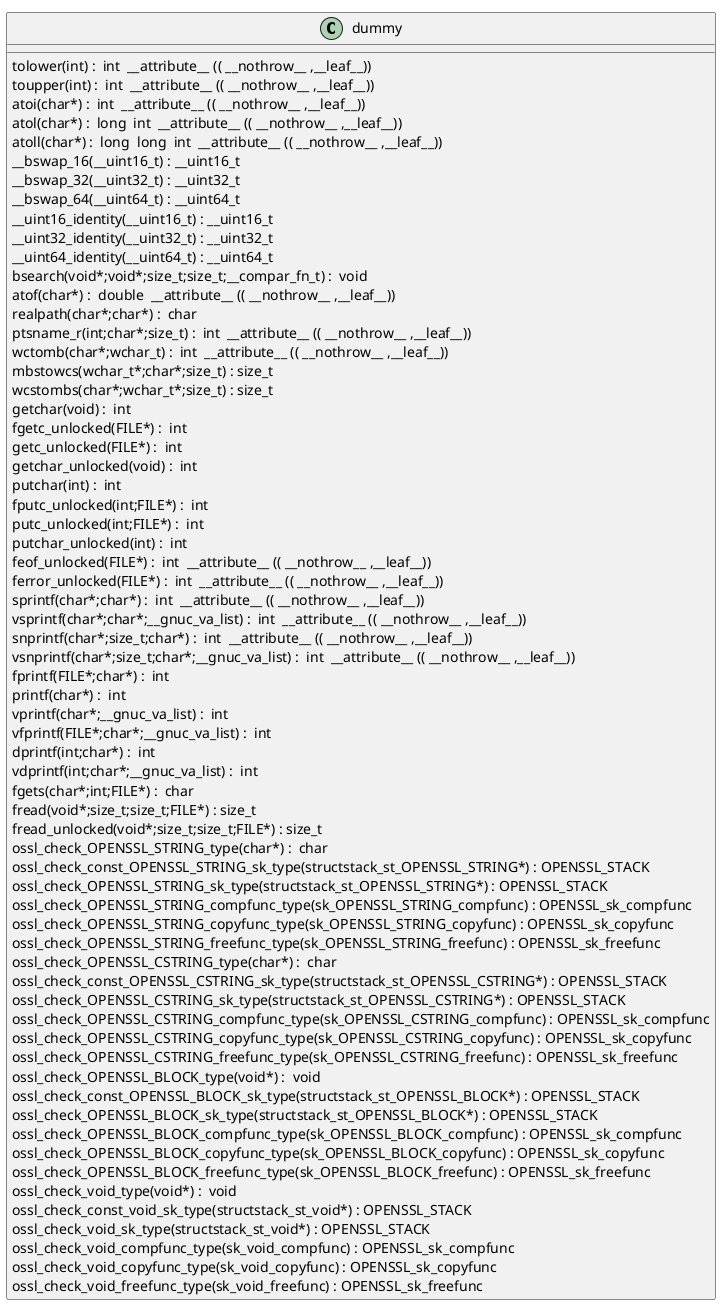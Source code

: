 @startuml
!pragma layout smetana
class dummy {
tolower(int) :  int  __attribute__ (( __nothrow__ ,__leaf__)) [[[./../../.././qc/apps/lib/http_server.c.html#244]]]
toupper(int) :  int  __attribute__ (( __nothrow__ ,__leaf__)) [[[./../../.././qc/apps/lib/http_server.c.html#250]]]
atoi(char*) :  int  __attribute__ (( __nothrow__ ,__leaf__)) [[[./../../.././qc/apps/lib/http_server.c.html#640]]]
atol(char*) :  long  int  __attribute__ (( __nothrow__ ,__leaf__)) [[[./../../.././qc/apps/lib/http_server.c.html#645]]]
atoll(char*) :  long  long  int  __attribute__ (( __nothrow__ ,__leaf__)) [[[./../../.././qc/apps/lib/http_server.c.html#652]]]
__bswap_16(__uint16_t) : __uint16_t [[[./../../.././qc/apps/lib/http_server.c.html#808]]]
__bswap_32(__uint32_t) : __uint32_t [[[./../../.././qc/apps/lib/http_server.c.html#823]]]
__bswap_64(__uint64_t) : __uint64_t [[[./../../.././qc/apps/lib/http_server.c.html#833]]]
__uint16_identity(__uint16_t) : __uint16_t [[[./../../.././qc/apps/lib/http_server.c.html#845]]]
__uint32_identity(__uint32_t) : __uint32_t [[[./../../.././qc/apps/lib/http_server.c.html#851]]]
__uint64_identity(__uint64_t) : __uint64_t [[[./../../.././qc/apps/lib/http_server.c.html#857]]]
bsearch(void*;void*;size_t;size_t;__compar_fn_t) :  void  [[[./../../.././qc/apps/lib/http_server.c.html#1525]]]
atof(char*) :  double  __attribute__ (( __nothrow__ ,__leaf__)) [[[./../../.././qc/apps/lib/http_server.c.html#21980]]]
realpath(char*;char*) :  char  [[[./../../.././qc/apps/lib/http_server.c.html#21980]]]
ptsname_r(int;char*;size_t) :  int  __attribute__ (( __nothrow__ ,__leaf__)) [[[./../../.././qc/apps/lib/http_server.c.html#1]]]
wctomb(char*;wchar_t) :  int  __attribute__ (( __nothrow__ ,__leaf__)) [[[./../../.././qc/apps/lib/http_server.c.html#1]]]
mbstowcs(wchar_t*;char*;size_t) : size_t [[[./../../.././qc/apps/lib/http_server.c.html#1]]]
wcstombs(char*;wchar_t*;size_t) : size_t [[[./../../.././qc/apps/lib/http_server.c.html#1]]]
getchar(void) :  int  [[[./../../.././qc/apps/lib/http_server.c.html#1]]]
fgetc_unlocked(FILE*) :  int  [[[./../../.././qc/apps/lib/http_server.c.html#1]]]
getc_unlocked(FILE*) :  int  [[[./../../.././qc/apps/lib/http_server.c.html#1]]]
getchar_unlocked(void) :  int  [[[./../../.././qc/apps/lib/http_server.c.html#1]]]
putchar(int) :  int  [[[./../../.././qc/apps/lib/http_server.c.html#1]]]
fputc_unlocked(int;FILE*) :  int  [[[./../../.././qc/apps/lib/http_server.c.html#1]]]
putc_unlocked(int;FILE*) :  int  [[[./../../.././qc/apps/lib/http_server.c.html#1]]]
putchar_unlocked(int) :  int  [[[./../../.././qc/apps/lib/http_server.c.html#1]]]
feof_unlocked(FILE*) :  int  __attribute__ (( __nothrow__ ,__leaf__)) [[[./../../.././qc/apps/lib/http_server.c.html#1]]]
ferror_unlocked(FILE*) :  int  __attribute__ (( __nothrow__ ,__leaf__)) [[[./../../.././qc/apps/lib/http_server.c.html#1]]]
sprintf(char*;char*) :  int  __attribute__ (( __nothrow__ ,__leaf__)) [[[./../../.././qc/apps/lib/http_server.c.html#1]]]
vsprintf(char*;char*;__gnuc_va_list) :  int  __attribute__ (( __nothrow__ ,__leaf__)) [[[./../../.././qc/apps/lib/http_server.c.html#1]]]
snprintf(char*;size_t;char*) :  int  __attribute__ (( __nothrow__ ,__leaf__)) [[[./../../.././qc/apps/lib/http_server.c.html#1]]]
vsnprintf(char*;size_t;char*;__gnuc_va_list) :  int  __attribute__ (( __nothrow__ ,__leaf__)) [[[./../../.././qc/apps/lib/http_server.c.html#1]]]
fprintf(FILE*;char*) :  int  [[[./../../.././qc/apps/lib/http_server.c.html#1]]]
printf(char*) :  int  [[[./../../.././qc/apps/lib/http_server.c.html#1]]]
vprintf(char*;__gnuc_va_list) :  int  [[[./../../.././qc/apps/lib/http_server.c.html#1]]]
vfprintf(FILE*;char*;__gnuc_va_list) :  int  [[[./../../.././qc/apps/lib/http_server.c.html#1]]]
dprintf(int;char*) :  int  [[[./../../.././qc/apps/lib/http_server.c.html#1]]]
vdprintf(int;char*;__gnuc_va_list) :  int  [[[./../../.././qc/apps/lib/http_server.c.html#1]]]
fgets(char*;int;FILE*) :  char  [[[./../../.././qc/apps/lib/http_server.c.html#1]]]
fread(void*;size_t;size_t;FILE*) : size_t [[[./../../.././qc/apps/lib/http_server.c.html#1]]]
fread_unlocked(void*;size_t;size_t;FILE*) : size_t [[[./../../.././qc/apps/lib/http_server.c.html#1]]]
ossl_check_OPENSSL_STRING_type(char*) :  char  [[[./../../.././qc/apps/lib/http_server.c.html#1]]]
ossl_check_const_OPENSSL_STRING_sk_type(structstack_st_OPENSSL_STRING*) : OPENSSL_STACK [[[./../../.././qc/apps/lib/http_server.c.html#1]]]
ossl_check_OPENSSL_STRING_sk_type(structstack_st_OPENSSL_STRING*) : OPENSSL_STACK [[[./../../.././qc/apps/lib/http_server.c.html#1]]]
ossl_check_OPENSSL_STRING_compfunc_type(sk_OPENSSL_STRING_compfunc) : OPENSSL_sk_compfunc [[[./../../.././qc/apps/lib/http_server.c.html#1]]]
ossl_check_OPENSSL_STRING_copyfunc_type(sk_OPENSSL_STRING_copyfunc) : OPENSSL_sk_copyfunc [[[./../../.././qc/apps/lib/http_server.c.html#1]]]
ossl_check_OPENSSL_STRING_freefunc_type(sk_OPENSSL_STRING_freefunc) : OPENSSL_sk_freefunc [[[./../../.././qc/apps/lib/http_server.c.html#1]]]
ossl_check_OPENSSL_CSTRING_type(char*) :  char  [[[./../../.././qc/apps/lib/http_server.c.html#1]]]
ossl_check_const_OPENSSL_CSTRING_sk_type(structstack_st_OPENSSL_CSTRING*) : OPENSSL_STACK [[[./../../.././qc/apps/lib/http_server.c.html#1]]]
ossl_check_OPENSSL_CSTRING_sk_type(structstack_st_OPENSSL_CSTRING*) : OPENSSL_STACK [[[./../../.././qc/apps/lib/http_server.c.html#1]]]
ossl_check_OPENSSL_CSTRING_compfunc_type(sk_OPENSSL_CSTRING_compfunc) : OPENSSL_sk_compfunc [[[./../../.././qc/apps/lib/http_server.c.html#1]]]
ossl_check_OPENSSL_CSTRING_copyfunc_type(sk_OPENSSL_CSTRING_copyfunc) : OPENSSL_sk_copyfunc [[[./../../.././qc/apps/lib/http_server.c.html#1]]]
ossl_check_OPENSSL_CSTRING_freefunc_type(sk_OPENSSL_CSTRING_freefunc) : OPENSSL_sk_freefunc [[[./../../.././qc/apps/lib/http_server.c.html#1]]]
ossl_check_OPENSSL_BLOCK_type(void*) :  void  [[[./../../.././qc/apps/lib/http_server.c.html#1]]]
ossl_check_const_OPENSSL_BLOCK_sk_type(structstack_st_OPENSSL_BLOCK*) : OPENSSL_STACK [[[./../../.././qc/apps/lib/http_server.c.html#1]]]
ossl_check_OPENSSL_BLOCK_sk_type(structstack_st_OPENSSL_BLOCK*) : OPENSSL_STACK [[[./../../.././qc/apps/lib/http_server.c.html#1]]]
ossl_check_OPENSSL_BLOCK_compfunc_type(sk_OPENSSL_BLOCK_compfunc) : OPENSSL_sk_compfunc [[[./../../.././qc/apps/lib/http_server.c.html#1]]]
ossl_check_OPENSSL_BLOCK_copyfunc_type(sk_OPENSSL_BLOCK_copyfunc) : OPENSSL_sk_copyfunc [[[./../../.././qc/apps/lib/http_server.c.html#1]]]
ossl_check_OPENSSL_BLOCK_freefunc_type(sk_OPENSSL_BLOCK_freefunc) : OPENSSL_sk_freefunc [[[./../../.././qc/apps/lib/http_server.c.html#1]]]
ossl_check_void_type(void*) :  void  [[[./../../.././qc/apps/lib/http_server.c.html#1]]]
ossl_check_const_void_sk_type(structstack_st_void*) : OPENSSL_STACK [[[./../../.././qc/apps/lib/http_server.c.html#1]]]
ossl_check_void_sk_type(structstack_st_void*) : OPENSSL_STACK [[[./../../.././qc/apps/lib/http_server.c.html#1]]]
ossl_check_void_compfunc_type(sk_void_compfunc) : OPENSSL_sk_compfunc [[[./../../.././qc/apps/lib/http_server.c.html#1]]]
ossl_check_void_copyfunc_type(sk_void_copyfunc) : OPENSSL_sk_copyfunc [[[./../../.././qc/apps/lib/http_server.c.html#1]]]
ossl_check_void_freefunc_type(sk_void_freefunc) : OPENSSL_sk_freefunc [[[./../../.././qc/apps/lib/http_server.c.html#1]]]
} 
@enduml

